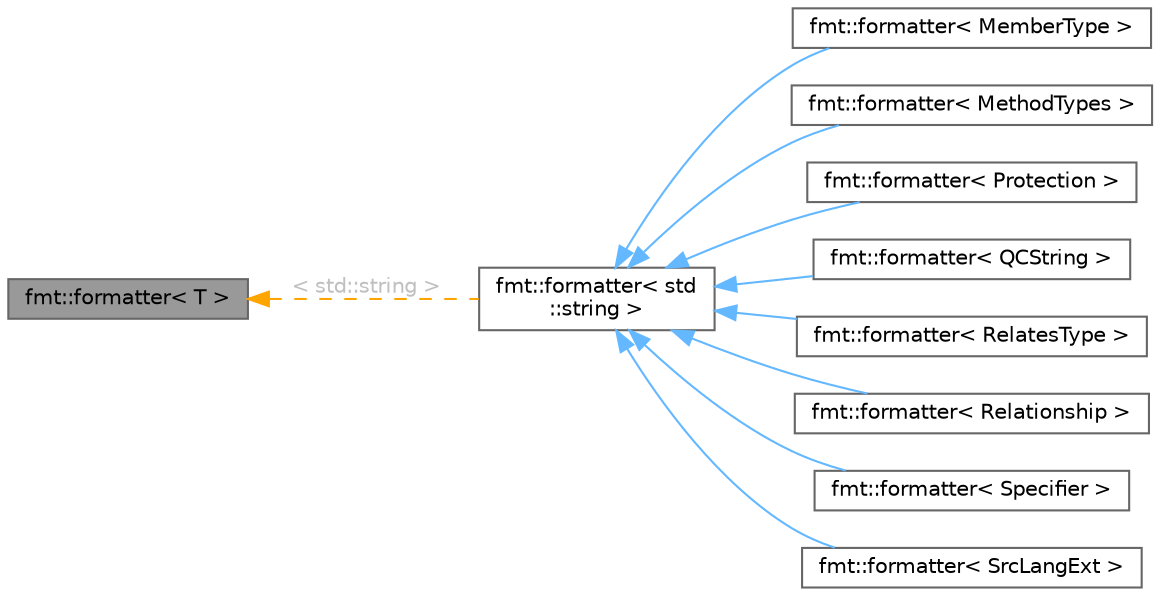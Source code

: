 digraph "fmt::formatter&lt; T &gt;"
{
 // INTERACTIVE_SVG=YES
 // LATEX_PDF_SIZE
  bgcolor="transparent";
  edge [fontname=Helvetica,fontsize=10,labelfontname=Helvetica,labelfontsize=10];
  node [fontname=Helvetica,fontsize=10,shape=box,height=0.2,width=0.4];
  rankdir="LR";
  Node1 [label="fmt::formatter\< T \>",height=0.2,width=0.4,color="gray40", fillcolor="grey60", style="filled", fontcolor="black",tooltip=" "];
  Node1 -> Node2 [dir="back",color="orange",style="dashed",label=" \< std::string \>",fontcolor="grey" ];
  Node2 [label="fmt::formatter\< std\l::string \>",height=0.2,width=0.4,color="gray40", fillcolor="white", style="filled",URL="$db/d75/structfmt_1_1formatter.html",tooltip=" "];
  Node2 -> Node3 [dir="back",color="steelblue1",style="solid"];
  Node3 [label="fmt::formatter\< MemberType \>",height=0.2,width=0.4,color="gray40", fillcolor="white", style="filled",URL="$d9/d4a/structfmt_1_1formatter_3_01_member_type_01_4.html",tooltip="adds support for formatting MemberType"];
  Node2 -> Node4 [dir="back",color="steelblue1",style="solid"];
  Node4 [label="fmt::formatter\< MethodTypes \>",height=0.2,width=0.4,color="gray40", fillcolor="white", style="filled",URL="$d2/d84/structfmt_1_1formatter_3_01_method_types_01_4.html",tooltip="adds support for formatting MethodTypes"];
  Node2 -> Node5 [dir="back",color="steelblue1",style="solid"];
  Node5 [label="fmt::formatter\< Protection \>",height=0.2,width=0.4,color="gray40", fillcolor="white", style="filled",URL="$d3/d53/structfmt_1_1formatter_3_01_protection_01_4.html",tooltip="adds support for formatting Protected"];
  Node2 -> Node6 [dir="back",color="steelblue1",style="solid"];
  Node6 [label="fmt::formatter\< QCString \>",height=0.2,width=0.4,color="gray40", fillcolor="white", style="filled",URL="$d1/dc4/structfmt_1_1formatter_3_01_q_c_string_01_4.html",tooltip="adds support for formatting QCString"];
  Node2 -> Node7 [dir="back",color="steelblue1",style="solid"];
  Node7 [label="fmt::formatter\< RelatesType \>",height=0.2,width=0.4,color="gray40", fillcolor="white", style="filled",URL="$db/dff/structfmt_1_1formatter_3_01_relates_type_01_4.html",tooltip="adds support for formatting RelatesType"];
  Node2 -> Node8 [dir="back",color="steelblue1",style="solid"];
  Node8 [label="fmt::formatter\< Relationship \>",height=0.2,width=0.4,color="gray40", fillcolor="white", style="filled",URL="$db/db7/structfmt_1_1formatter_3_01_relationship_01_4.html",tooltip="adds support for formatting RelationShip"];
  Node2 -> Node9 [dir="back",color="steelblue1",style="solid"];
  Node9 [label="fmt::formatter\< Specifier \>",height=0.2,width=0.4,color="gray40", fillcolor="white", style="filled",URL="$db/dad/structfmt_1_1formatter_3_01_specifier_01_4.html",tooltip="adds support for formatting Specifier"];
  Node2 -> Node10 [dir="back",color="steelblue1",style="solid"];
  Node10 [label="fmt::formatter\< SrcLangExt \>",height=0.2,width=0.4,color="gray40", fillcolor="white", style="filled",URL="$df/dca/structfmt_1_1formatter_3_01_src_lang_ext_01_4.html",tooltip="adds support for formatting SrcLangExt"];
}
